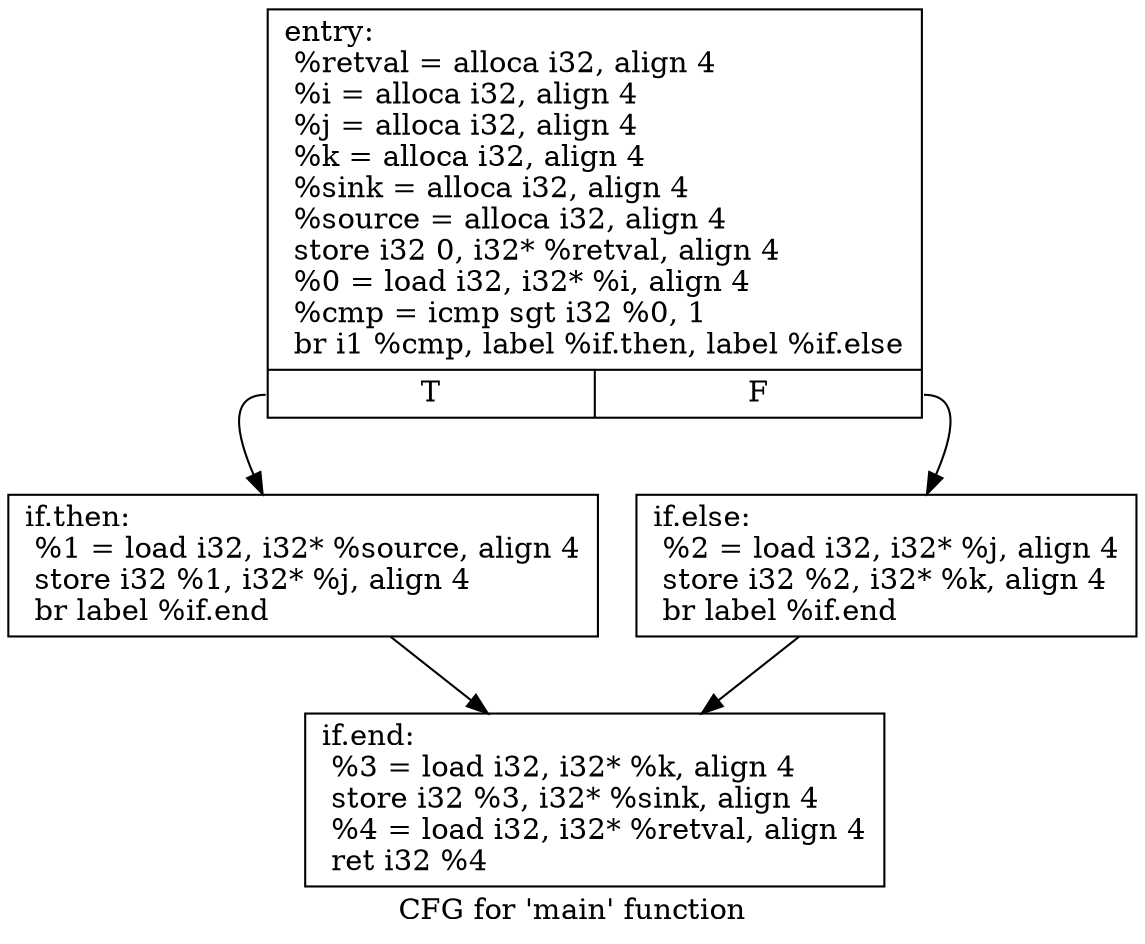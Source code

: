 digraph "CFG for 'main' function" {
	label="CFG for 'main' function";

	Node0xc622e0 [shape=record,label="{entry:\l  %retval = alloca i32, align 4\l  %i = alloca i32, align 4\l  %j = alloca i32, align 4\l  %k = alloca i32, align 4\l  %sink = alloca i32, align 4\l  %source = alloca i32, align 4\l  store i32 0, i32* %retval, align 4\l  %0 = load i32, i32* %i, align 4\l  %cmp = icmp sgt i32 %0, 1\l  br i1 %cmp, label %if.then, label %if.else\l|{<s0>T|<s1>F}}"];
	Node0xc622e0:s0 -> Node0xc62f10;
	Node0xc622e0:s1 -> Node0xc62fe0;
	Node0xc62f10 [shape=record,label="{if.then:                                          \l  %1 = load i32, i32* %source, align 4\l  store i32 %1, i32* %j, align 4\l  br label %if.end\l}"];
	Node0xc62f10 -> Node0xc63150;
	Node0xc62fe0 [shape=record,label="{if.else:                                          \l  %2 = load i32, i32* %j, align 4\l  store i32 %2, i32* %k, align 4\l  br label %if.end\l}"];
	Node0xc62fe0 -> Node0xc63150;
	Node0xc63150 [shape=record,label="{if.end:                                           \l  %3 = load i32, i32* %k, align 4\l  store i32 %3, i32* %sink, align 4\l  %4 = load i32, i32* %retval, align 4\l  ret i32 %4\l}"];
}
